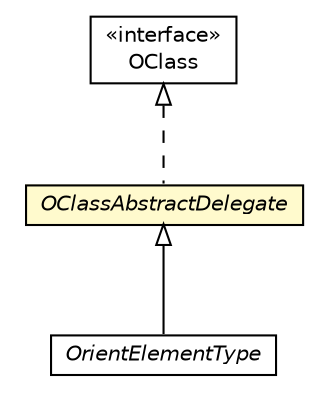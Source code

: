 #!/usr/local/bin/dot
#
# Class diagram 
# Generated by UMLGraph version R5_6-24-gf6e263 (http://www.umlgraph.org/)
#

digraph G {
	edge [fontname="Helvetica",fontsize=10,labelfontname="Helvetica",labelfontsize=10];
	node [fontname="Helvetica",fontsize=10,shape=plaintext];
	nodesep=0.25;
	ranksep=0.5;
	// com.orientechnologies.orient.core.metadata.schema.OClass
	c870248 [label=<<table title="com.orientechnologies.orient.core.metadata.schema.OClass" border="0" cellborder="1" cellspacing="0" cellpadding="2" port="p" href="./OClass.html">
		<tr><td><table border="0" cellspacing="0" cellpadding="1">
<tr><td align="center" balign="center"> &#171;interface&#187; </td></tr>
<tr><td align="center" balign="center"> OClass </td></tr>
		</table></td></tr>
		</table>>, URL="./OClass.html", fontname="Helvetica", fontcolor="black", fontsize=10.0];
	// com.orientechnologies.orient.core.metadata.schema.OClassAbstractDelegate
	c870254 [label=<<table title="com.orientechnologies.orient.core.metadata.schema.OClassAbstractDelegate" border="0" cellborder="1" cellspacing="0" cellpadding="2" port="p" bgcolor="lemonChiffon" href="./OClassAbstractDelegate.html">
		<tr><td><table border="0" cellspacing="0" cellpadding="1">
<tr><td align="center" balign="center"><font face="Helvetica-Oblique"> OClassAbstractDelegate </font></td></tr>
		</table></td></tr>
		</table>>, URL="./OClassAbstractDelegate.html", fontname="Helvetica", fontcolor="black", fontsize=10.0];
	// com.tinkerpop.blueprints.impls.orient.OrientElementType
	c871593 [label=<<table title="com.tinkerpop.blueprints.impls.orient.OrientElementType" border="0" cellborder="1" cellspacing="0" cellpadding="2" port="p" href="../../../../../tinkerpop/blueprints/impls/orient/OrientElementType.html">
		<tr><td><table border="0" cellspacing="0" cellpadding="1">
<tr><td align="center" balign="center"><font face="Helvetica-Oblique"> OrientElementType </font></td></tr>
		</table></td></tr>
		</table>>, URL="../../../../../tinkerpop/blueprints/impls/orient/OrientElementType.html", fontname="Helvetica", fontcolor="black", fontsize=10.0];
	//com.orientechnologies.orient.core.metadata.schema.OClassAbstractDelegate implements com.orientechnologies.orient.core.metadata.schema.OClass
	c870248:p -> c870254:p [dir=back,arrowtail=empty,style=dashed];
	//com.tinkerpop.blueprints.impls.orient.OrientElementType extends com.orientechnologies.orient.core.metadata.schema.OClassAbstractDelegate
	c870254:p -> c871593:p [dir=back,arrowtail=empty];
}

